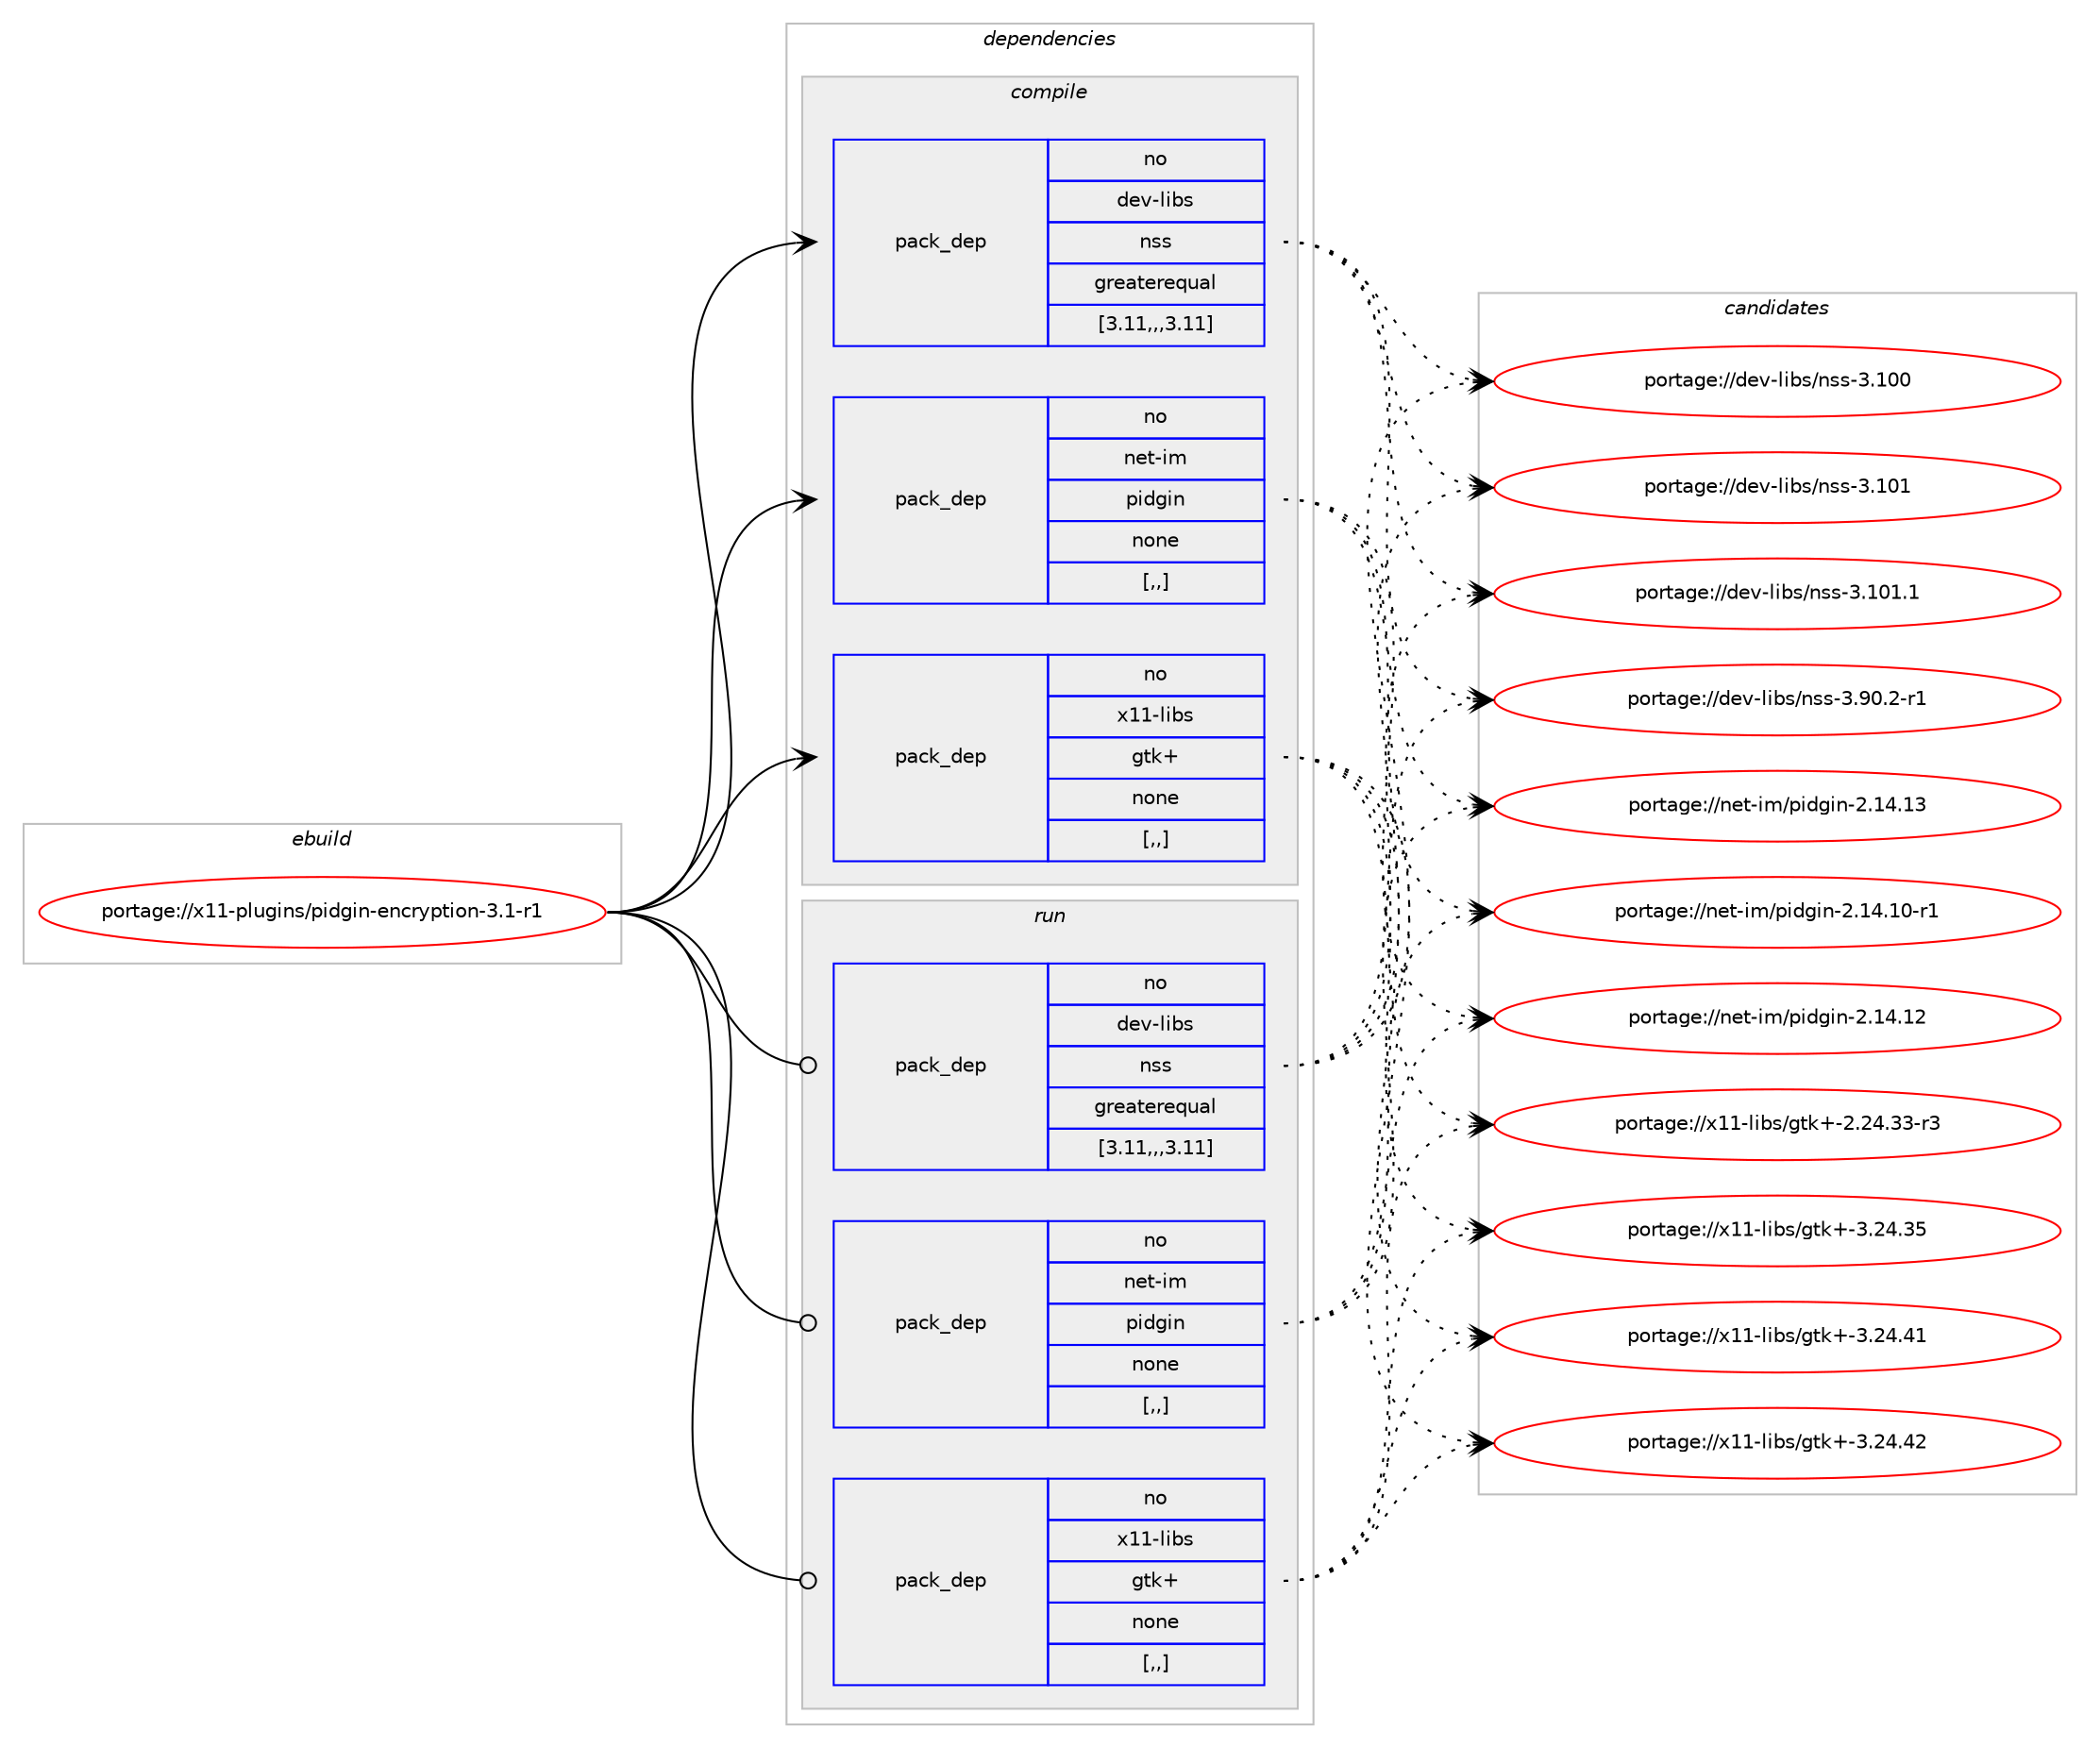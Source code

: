 digraph prolog {

# *************
# Graph options
# *************

newrank=true;
concentrate=true;
compound=true;
graph [rankdir=LR,fontname=Helvetica,fontsize=10,ranksep=1.5];#, ranksep=2.5, nodesep=0.2];
edge  [arrowhead=vee];
node  [fontname=Helvetica,fontsize=10];

# **********
# The ebuild
# **********

subgraph cluster_leftcol {
color=gray;
rank=same;
label=<<i>ebuild</i>>;
id [label="portage://x11-plugins/pidgin-encryption-3.1-r1", color=red, width=4, href="../x11-plugins/pidgin-encryption-3.1-r1.svg"];
}

# ****************
# The dependencies
# ****************

subgraph cluster_midcol {
color=gray;
label=<<i>dependencies</i>>;
subgraph cluster_compile {
fillcolor="#eeeeee";
style=filled;
label=<<i>compile</i>>;
subgraph pack331903 {
dependency455407 [label=<<TABLE BORDER="0" CELLBORDER="1" CELLSPACING="0" CELLPADDING="4" WIDTH="220"><TR><TD ROWSPAN="6" CELLPADDING="30">pack_dep</TD></TR><TR><TD WIDTH="110">no</TD></TR><TR><TD>dev-libs</TD></TR><TR><TD>nss</TD></TR><TR><TD>greaterequal</TD></TR><TR><TD>[3.11,,,3.11]</TD></TR></TABLE>>, shape=none, color=blue];
}
id:e -> dependency455407:w [weight=20,style="solid",arrowhead="vee"];
subgraph pack331904 {
dependency455408 [label=<<TABLE BORDER="0" CELLBORDER="1" CELLSPACING="0" CELLPADDING="4" WIDTH="220"><TR><TD ROWSPAN="6" CELLPADDING="30">pack_dep</TD></TR><TR><TD WIDTH="110">no</TD></TR><TR><TD>net-im</TD></TR><TR><TD>pidgin</TD></TR><TR><TD>none</TD></TR><TR><TD>[,,]</TD></TR></TABLE>>, shape=none, color=blue];
}
id:e -> dependency455408:w [weight=20,style="solid",arrowhead="vee"];
subgraph pack331905 {
dependency455409 [label=<<TABLE BORDER="0" CELLBORDER="1" CELLSPACING="0" CELLPADDING="4" WIDTH="220"><TR><TD ROWSPAN="6" CELLPADDING="30">pack_dep</TD></TR><TR><TD WIDTH="110">no</TD></TR><TR><TD>x11-libs</TD></TR><TR><TD>gtk+</TD></TR><TR><TD>none</TD></TR><TR><TD>[,,]</TD></TR></TABLE>>, shape=none, color=blue];
}
id:e -> dependency455409:w [weight=20,style="solid",arrowhead="vee"];
}
subgraph cluster_compileandrun {
fillcolor="#eeeeee";
style=filled;
label=<<i>compile and run</i>>;
}
subgraph cluster_run {
fillcolor="#eeeeee";
style=filled;
label=<<i>run</i>>;
subgraph pack331906 {
dependency455410 [label=<<TABLE BORDER="0" CELLBORDER="1" CELLSPACING="0" CELLPADDING="4" WIDTH="220"><TR><TD ROWSPAN="6" CELLPADDING="30">pack_dep</TD></TR><TR><TD WIDTH="110">no</TD></TR><TR><TD>dev-libs</TD></TR><TR><TD>nss</TD></TR><TR><TD>greaterequal</TD></TR><TR><TD>[3.11,,,3.11]</TD></TR></TABLE>>, shape=none, color=blue];
}
id:e -> dependency455410:w [weight=20,style="solid",arrowhead="odot"];
subgraph pack331907 {
dependency455411 [label=<<TABLE BORDER="0" CELLBORDER="1" CELLSPACING="0" CELLPADDING="4" WIDTH="220"><TR><TD ROWSPAN="6" CELLPADDING="30">pack_dep</TD></TR><TR><TD WIDTH="110">no</TD></TR><TR><TD>net-im</TD></TR><TR><TD>pidgin</TD></TR><TR><TD>none</TD></TR><TR><TD>[,,]</TD></TR></TABLE>>, shape=none, color=blue];
}
id:e -> dependency455411:w [weight=20,style="solid",arrowhead="odot"];
subgraph pack331908 {
dependency455412 [label=<<TABLE BORDER="0" CELLBORDER="1" CELLSPACING="0" CELLPADDING="4" WIDTH="220"><TR><TD ROWSPAN="6" CELLPADDING="30">pack_dep</TD></TR><TR><TD WIDTH="110">no</TD></TR><TR><TD>x11-libs</TD></TR><TR><TD>gtk+</TD></TR><TR><TD>none</TD></TR><TR><TD>[,,]</TD></TR></TABLE>>, shape=none, color=blue];
}
id:e -> dependency455412:w [weight=20,style="solid",arrowhead="odot"];
}
}

# **************
# The candidates
# **************

subgraph cluster_choices {
rank=same;
color=gray;
label=<<i>candidates</i>>;

subgraph choice331903 {
color=black;
nodesep=1;
choice100101118451081059811547110115115455146494848 [label="portage://dev-libs/nss-3.100", color=red, width=4,href="../dev-libs/nss-3.100.svg"];
choice100101118451081059811547110115115455146494849 [label="portage://dev-libs/nss-3.101", color=red, width=4,href="../dev-libs/nss-3.101.svg"];
choice1001011184510810598115471101151154551464948494649 [label="portage://dev-libs/nss-3.101.1", color=red, width=4,href="../dev-libs/nss-3.101.1.svg"];
choice100101118451081059811547110115115455146574846504511449 [label="portage://dev-libs/nss-3.90.2-r1", color=red, width=4,href="../dev-libs/nss-3.90.2-r1.svg"];
dependency455407:e -> choice100101118451081059811547110115115455146494848:w [style=dotted,weight="100"];
dependency455407:e -> choice100101118451081059811547110115115455146494849:w [style=dotted,weight="100"];
dependency455407:e -> choice1001011184510810598115471101151154551464948494649:w [style=dotted,weight="100"];
dependency455407:e -> choice100101118451081059811547110115115455146574846504511449:w [style=dotted,weight="100"];
}
subgraph choice331904 {
color=black;
nodesep=1;
choice110101116451051094711210510010310511045504649524649484511449 [label="portage://net-im/pidgin-2.14.10-r1", color=red, width=4,href="../net-im/pidgin-2.14.10-r1.svg"];
choice11010111645105109471121051001031051104550464952464950 [label="portage://net-im/pidgin-2.14.12", color=red, width=4,href="../net-im/pidgin-2.14.12.svg"];
choice11010111645105109471121051001031051104550464952464951 [label="portage://net-im/pidgin-2.14.13", color=red, width=4,href="../net-im/pidgin-2.14.13.svg"];
dependency455408:e -> choice110101116451051094711210510010310511045504649524649484511449:w [style=dotted,weight="100"];
dependency455408:e -> choice11010111645105109471121051001031051104550464952464950:w [style=dotted,weight="100"];
dependency455408:e -> choice11010111645105109471121051001031051104550464952464951:w [style=dotted,weight="100"];
}
subgraph choice331905 {
color=black;
nodesep=1;
choice12049494510810598115471031161074345504650524651514511451 [label="portage://x11-libs/gtk+-2.24.33-r3", color=red, width=4,href="../x11-libs/gtk+-2.24.33-r3.svg"];
choice1204949451081059811547103116107434551465052465153 [label="portage://x11-libs/gtk+-3.24.35", color=red, width=4,href="../x11-libs/gtk+-3.24.35.svg"];
choice1204949451081059811547103116107434551465052465249 [label="portage://x11-libs/gtk+-3.24.41", color=red, width=4,href="../x11-libs/gtk+-3.24.41.svg"];
choice1204949451081059811547103116107434551465052465250 [label="portage://x11-libs/gtk+-3.24.42", color=red, width=4,href="../x11-libs/gtk+-3.24.42.svg"];
dependency455409:e -> choice12049494510810598115471031161074345504650524651514511451:w [style=dotted,weight="100"];
dependency455409:e -> choice1204949451081059811547103116107434551465052465153:w [style=dotted,weight="100"];
dependency455409:e -> choice1204949451081059811547103116107434551465052465249:w [style=dotted,weight="100"];
dependency455409:e -> choice1204949451081059811547103116107434551465052465250:w [style=dotted,weight="100"];
}
subgraph choice331906 {
color=black;
nodesep=1;
choice100101118451081059811547110115115455146494848 [label="portage://dev-libs/nss-3.100", color=red, width=4,href="../dev-libs/nss-3.100.svg"];
choice100101118451081059811547110115115455146494849 [label="portage://dev-libs/nss-3.101", color=red, width=4,href="../dev-libs/nss-3.101.svg"];
choice1001011184510810598115471101151154551464948494649 [label="portage://dev-libs/nss-3.101.1", color=red, width=4,href="../dev-libs/nss-3.101.1.svg"];
choice100101118451081059811547110115115455146574846504511449 [label="portage://dev-libs/nss-3.90.2-r1", color=red, width=4,href="../dev-libs/nss-3.90.2-r1.svg"];
dependency455410:e -> choice100101118451081059811547110115115455146494848:w [style=dotted,weight="100"];
dependency455410:e -> choice100101118451081059811547110115115455146494849:w [style=dotted,weight="100"];
dependency455410:e -> choice1001011184510810598115471101151154551464948494649:w [style=dotted,weight="100"];
dependency455410:e -> choice100101118451081059811547110115115455146574846504511449:w [style=dotted,weight="100"];
}
subgraph choice331907 {
color=black;
nodesep=1;
choice110101116451051094711210510010310511045504649524649484511449 [label="portage://net-im/pidgin-2.14.10-r1", color=red, width=4,href="../net-im/pidgin-2.14.10-r1.svg"];
choice11010111645105109471121051001031051104550464952464950 [label="portage://net-im/pidgin-2.14.12", color=red, width=4,href="../net-im/pidgin-2.14.12.svg"];
choice11010111645105109471121051001031051104550464952464951 [label="portage://net-im/pidgin-2.14.13", color=red, width=4,href="../net-im/pidgin-2.14.13.svg"];
dependency455411:e -> choice110101116451051094711210510010310511045504649524649484511449:w [style=dotted,weight="100"];
dependency455411:e -> choice11010111645105109471121051001031051104550464952464950:w [style=dotted,weight="100"];
dependency455411:e -> choice11010111645105109471121051001031051104550464952464951:w [style=dotted,weight="100"];
}
subgraph choice331908 {
color=black;
nodesep=1;
choice12049494510810598115471031161074345504650524651514511451 [label="portage://x11-libs/gtk+-2.24.33-r3", color=red, width=4,href="../x11-libs/gtk+-2.24.33-r3.svg"];
choice1204949451081059811547103116107434551465052465153 [label="portage://x11-libs/gtk+-3.24.35", color=red, width=4,href="../x11-libs/gtk+-3.24.35.svg"];
choice1204949451081059811547103116107434551465052465249 [label="portage://x11-libs/gtk+-3.24.41", color=red, width=4,href="../x11-libs/gtk+-3.24.41.svg"];
choice1204949451081059811547103116107434551465052465250 [label="portage://x11-libs/gtk+-3.24.42", color=red, width=4,href="../x11-libs/gtk+-3.24.42.svg"];
dependency455412:e -> choice12049494510810598115471031161074345504650524651514511451:w [style=dotted,weight="100"];
dependency455412:e -> choice1204949451081059811547103116107434551465052465153:w [style=dotted,weight="100"];
dependency455412:e -> choice1204949451081059811547103116107434551465052465249:w [style=dotted,weight="100"];
dependency455412:e -> choice1204949451081059811547103116107434551465052465250:w [style=dotted,weight="100"];
}
}

}
